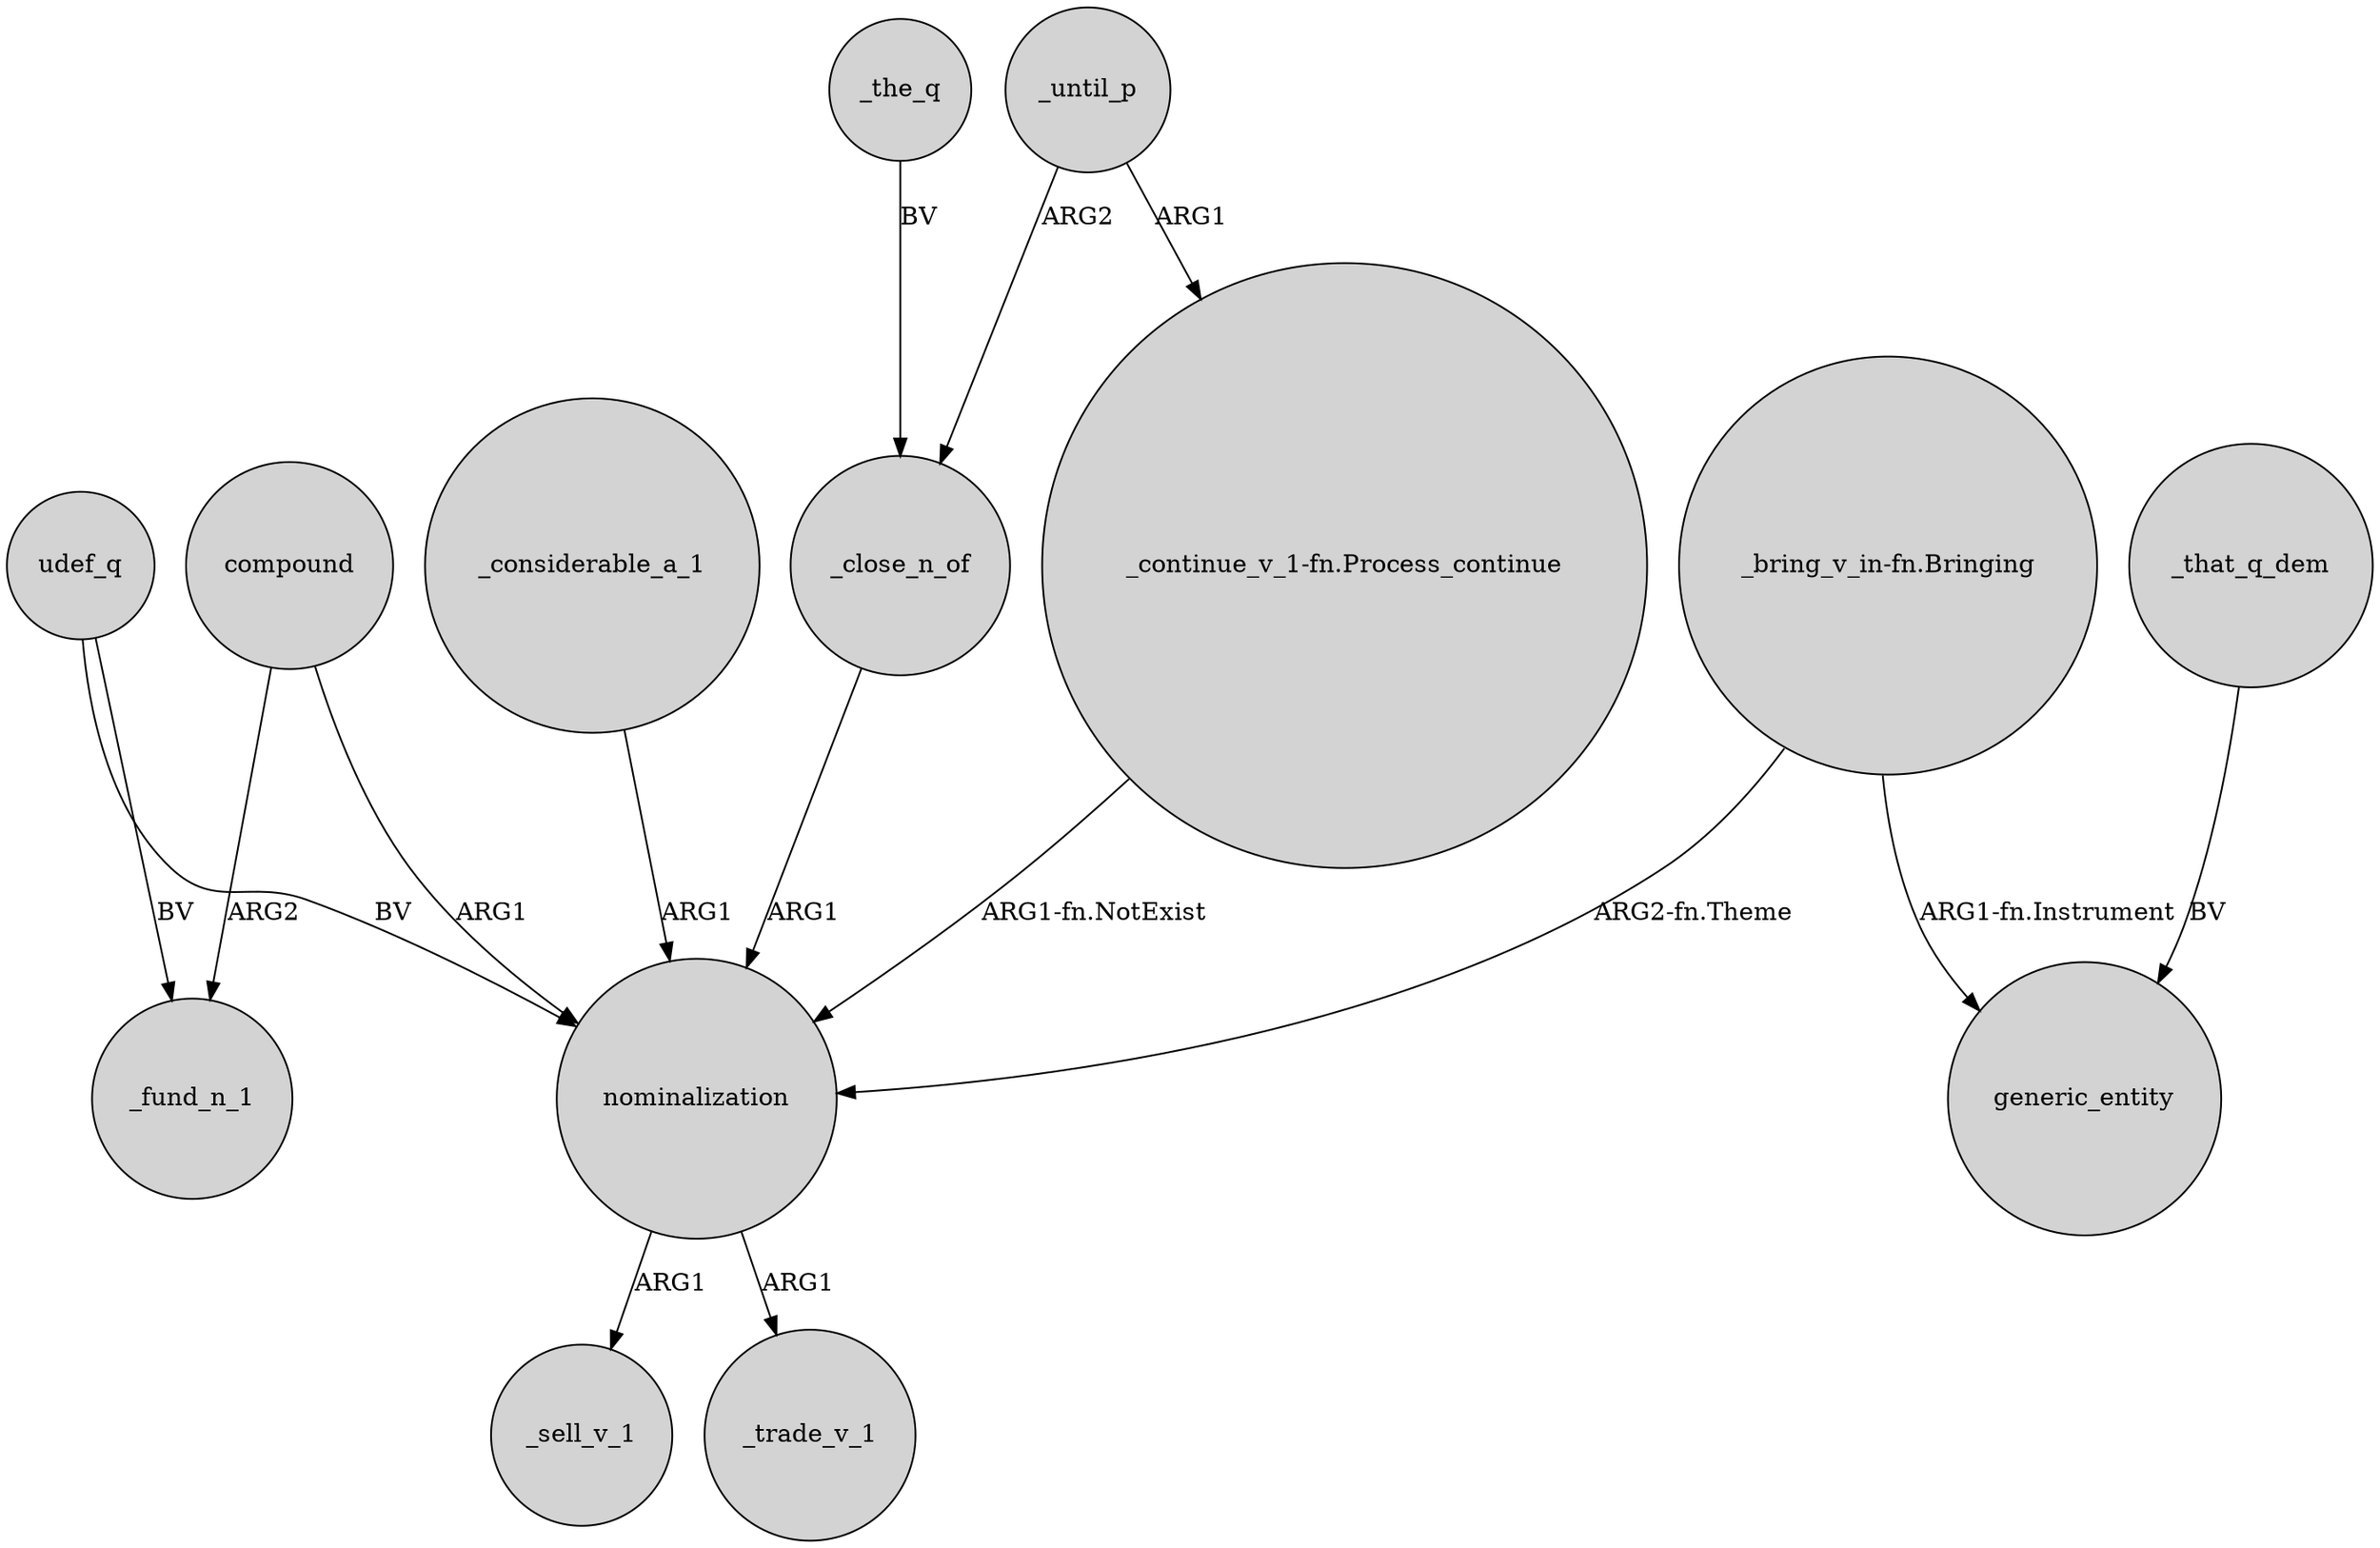 digraph {
	node [shape=circle style=filled]
	nominalization -> _sell_v_1 [label=ARG1]
	compound -> _fund_n_1 [label=ARG2]
	"_continue_v_1-fn.Process_continue" -> nominalization [label="ARG1-fn.NotExist"]
	_until_p -> "_continue_v_1-fn.Process_continue" [label=ARG1]
	"_bring_v_in-fn.Bringing" -> nominalization [label="ARG2-fn.Theme"]
	nominalization -> _trade_v_1 [label=ARG1]
	_that_q_dem -> generic_entity [label=BV]
	_until_p -> _close_n_of [label=ARG2]
	_the_q -> _close_n_of [label=BV]
	_considerable_a_1 -> nominalization [label=ARG1]
	"_bring_v_in-fn.Bringing" -> generic_entity [label="ARG1-fn.Instrument"]
	compound -> nominalization [label=ARG1]
	_close_n_of -> nominalization [label=ARG1]
	udef_q -> _fund_n_1 [label=BV]
	udef_q -> nominalization [label=BV]
}
